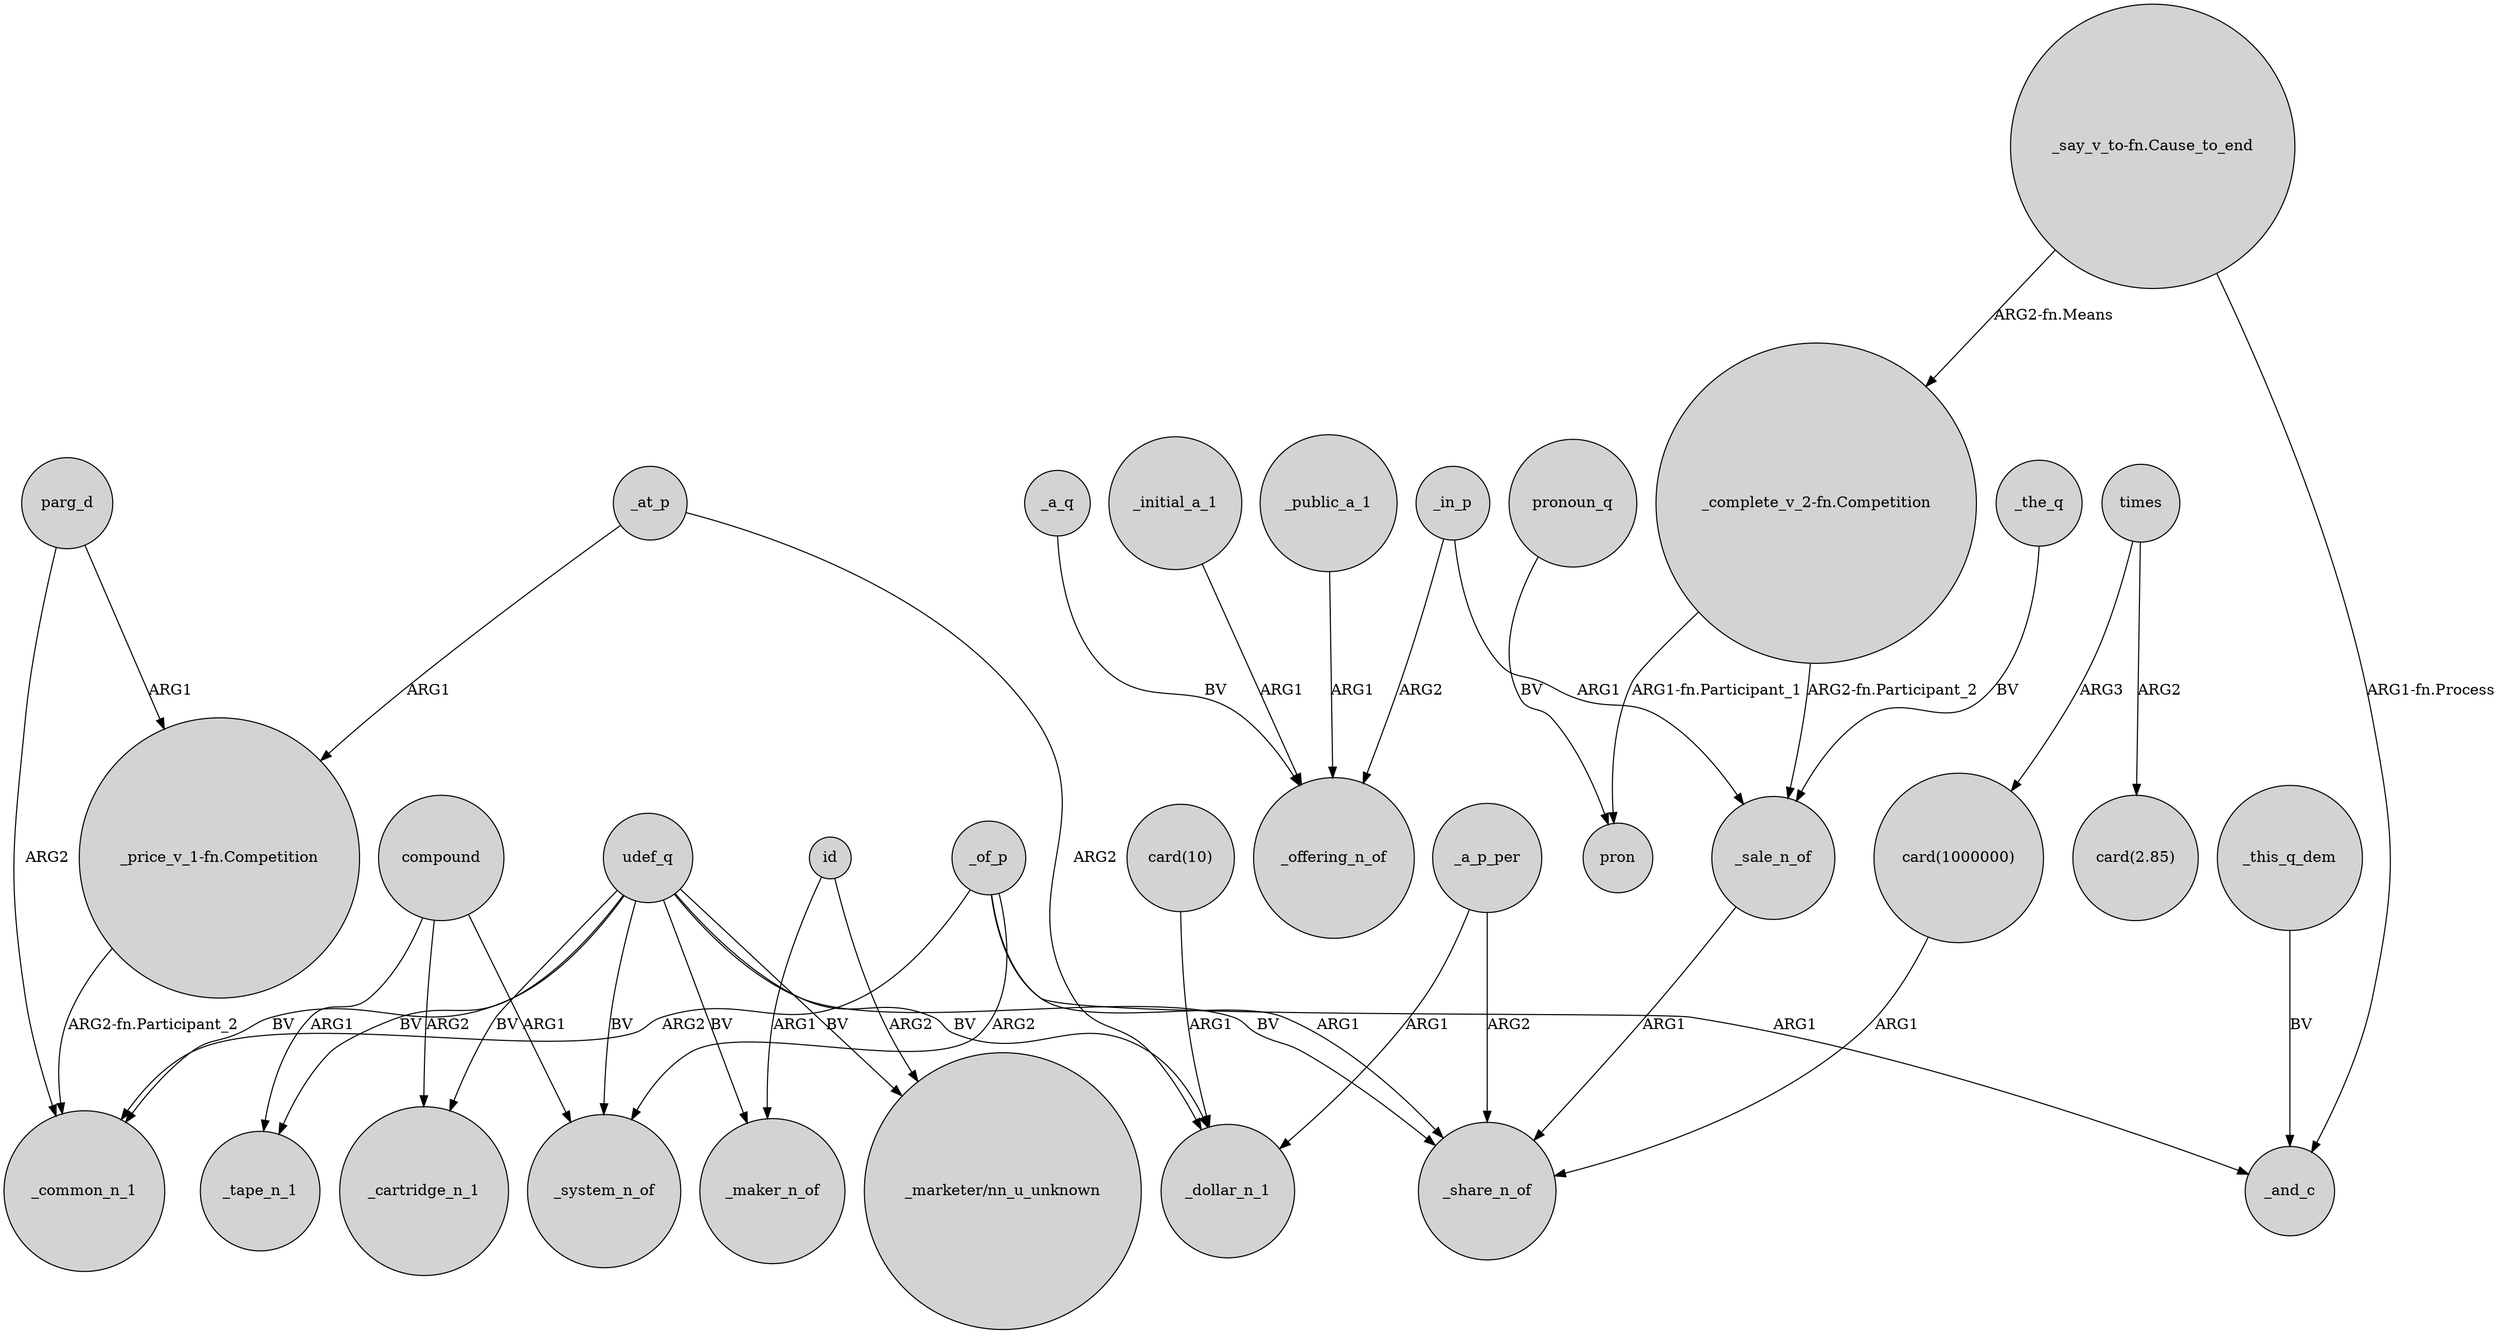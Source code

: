 digraph {
	node [shape=circle style=filled]
	_a_q -> _offering_n_of [label=BV]
	compound -> _system_n_of [label=ARG1]
	"_complete_v_2-fn.Competition" -> pron [label="ARG1-fn.Participant_1"]
	"card(10)" -> _dollar_n_1 [label=ARG1]
	_of_p -> _share_n_of [label=ARG1]
	_in_p -> _offering_n_of [label=ARG2]
	_at_p -> "_price_v_1-fn.Competition" [label=ARG1]
	compound -> _cartridge_n_1 [label=ARG2]
	times -> "card(1000000)" [label=ARG3]
	udef_q -> _cartridge_n_1 [label=BV]
	parg_d -> _common_n_1 [label=ARG2]
	_of_p -> _system_n_of [label=ARG2]
	_in_p -> _sale_n_of [label=ARG1]
	udef_q -> _common_n_1 [label=BV]
	_of_p -> _and_c [label=ARG1]
	"_say_v_to-fn.Cause_to_end" -> _and_c [label="ARG1-fn.Process"]
	udef_q -> _maker_n_of [label=BV]
	_initial_a_1 -> _offering_n_of [label=ARG1]
	pronoun_q -> pron [label=BV]
	"_price_v_1-fn.Competition" -> _common_n_1 [label="ARG2-fn.Participant_2"]
	_at_p -> _dollar_n_1 [label=ARG2]
	_a_p_per -> _share_n_of [label=ARG2]
	udef_q -> _tape_n_1 [label=BV]
	udef_q -> _share_n_of [label=BV]
	compound -> _tape_n_1 [label=ARG1]
	id -> "_marketer/nn_u_unknown" [label=ARG2]
	udef_q -> _dollar_n_1 [label=BV]
	_of_p -> _common_n_1 [label=ARG2]
	_public_a_1 -> _offering_n_of [label=ARG1]
	"_complete_v_2-fn.Competition" -> _sale_n_of [label="ARG2-fn.Participant_2"]
	"card(1000000)" -> _share_n_of [label=ARG1]
	_a_p_per -> _dollar_n_1 [label=ARG1]
	udef_q -> _system_n_of [label=BV]
	id -> _maker_n_of [label=ARG1]
	"_say_v_to-fn.Cause_to_end" -> "_complete_v_2-fn.Competition" [label="ARG2-fn.Means"]
	_sale_n_of -> _share_n_of [label=ARG1]
	_this_q_dem -> _and_c [label=BV]
	udef_q -> "_marketer/nn_u_unknown" [label=BV]
	parg_d -> "_price_v_1-fn.Competition" [label=ARG1]
	_the_q -> _sale_n_of [label=BV]
	times -> "card(2.85)" [label=ARG2]
}
